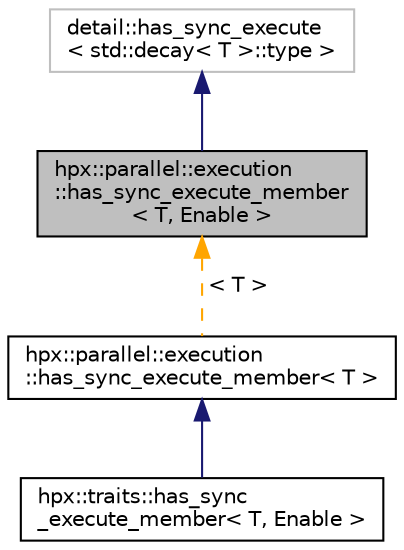 digraph "hpx::parallel::execution::has_sync_execute_member&lt; T, Enable &gt;"
{
  edge [fontname="Helvetica",fontsize="10",labelfontname="Helvetica",labelfontsize="10"];
  node [fontname="Helvetica",fontsize="10",shape=record];
  Node0 [label="hpx::parallel::execution\l::has_sync_execute_member\l\< T, Enable \>",height=0.2,width=0.4,color="black", fillcolor="grey75", style="filled", fontcolor="black"];
  Node1 -> Node0 [dir="back",color="midnightblue",fontsize="10",style="solid",fontname="Helvetica"];
  Node1 [label="detail::has_sync_execute\l\< std::decay\< T \>::type \>",height=0.2,width=0.4,color="grey75", fillcolor="white", style="filled"];
  Node0 -> Node2 [dir="back",color="orange",fontsize="10",style="dashed",label=" \< T \>" ,fontname="Helvetica"];
  Node2 [label="hpx::parallel::execution\l::has_sync_execute_member\< T \>",height=0.2,width=0.4,color="black", fillcolor="white", style="filled",URL="$d7/d68/structhpx_1_1parallel_1_1execution_1_1has__sync__execute__member.html"];
  Node2 -> Node3 [dir="back",color="midnightblue",fontsize="10",style="solid",fontname="Helvetica"];
  Node3 [label="hpx::traits::has_sync\l_execute_member\< T, Enable \>",height=0.2,width=0.4,color="black", fillcolor="white", style="filled",URL="$d7/dc0/structhpx_1_1traits_1_1has__sync__execute__member.html"];
}
